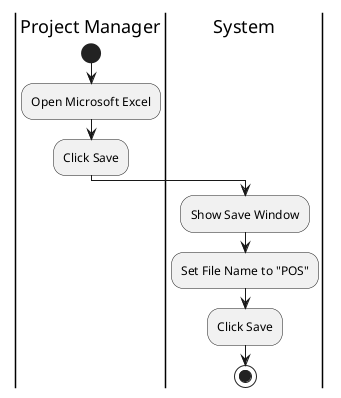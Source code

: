 @startuml
|Project Manager|
start
:Open Microsoft Excel;
:Click Save;
|System|
:Show Save Window;
:Set File Name to "POS";
:Click Save;
stop
@enduml